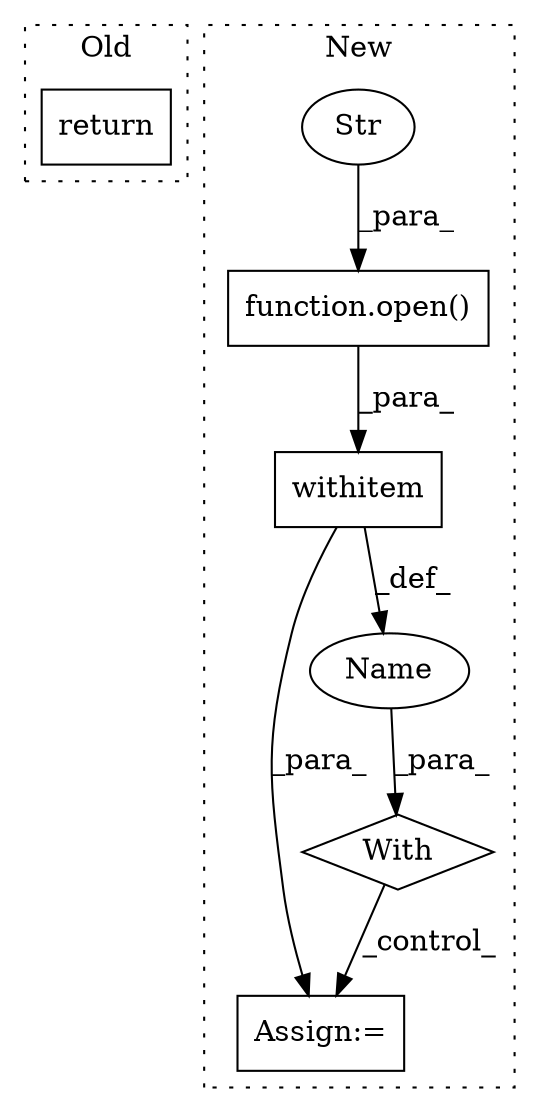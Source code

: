 digraph G {
subgraph cluster0 {
1 [label="return" a="93" s="2133" l="7" shape="box"];
label = "Old";
style="dotted";
}
subgraph cluster1 {
2 [label="function.open()" a="75" s="1906,1927" l="5,1" shape="box"];
3 [label="withitem" a="49" s="1906" l="4" shape="box"];
4 [label="With" a="39" s="1901,1910" l="5,37" shape="diamond"];
5 [label="Str" a="66" s="1923" l="4" shape="ellipse"];
6 [label="Assign:=" a="68" s="1957" l="3" shape="box"];
7 [label="Name" a="87" s="1932" l="1" shape="ellipse"];
label = "New";
style="dotted";
}
2 -> 3 [label="_para_"];
3 -> 7 [label="_def_"];
3 -> 6 [label="_para_"];
4 -> 6 [label="_control_"];
5 -> 2 [label="_para_"];
7 -> 4 [label="_para_"];
}